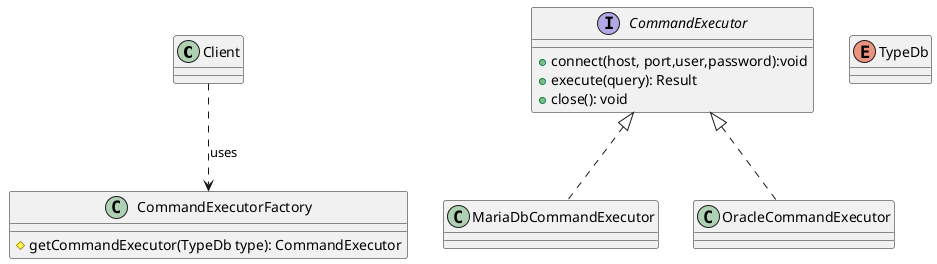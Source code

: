 @startuml Factory
class Client
interface CommandExecutor {
     + connect(host, port,user,password):void  
     + execute(query): Result  
     + close(): void
}
class MariaDbCommandExecutor
class OracleCommandExecutor
class CommandExecutorFactory {
     # getCommandExecutor(TypeDb type): CommandExecutor
}
enum TypeDb

CommandExecutor <|.. MariaDbCommandExecutor
CommandExecutor <|..OracleCommandExecutor

Client ..> CommandExecutorFactory : uses

@enduml